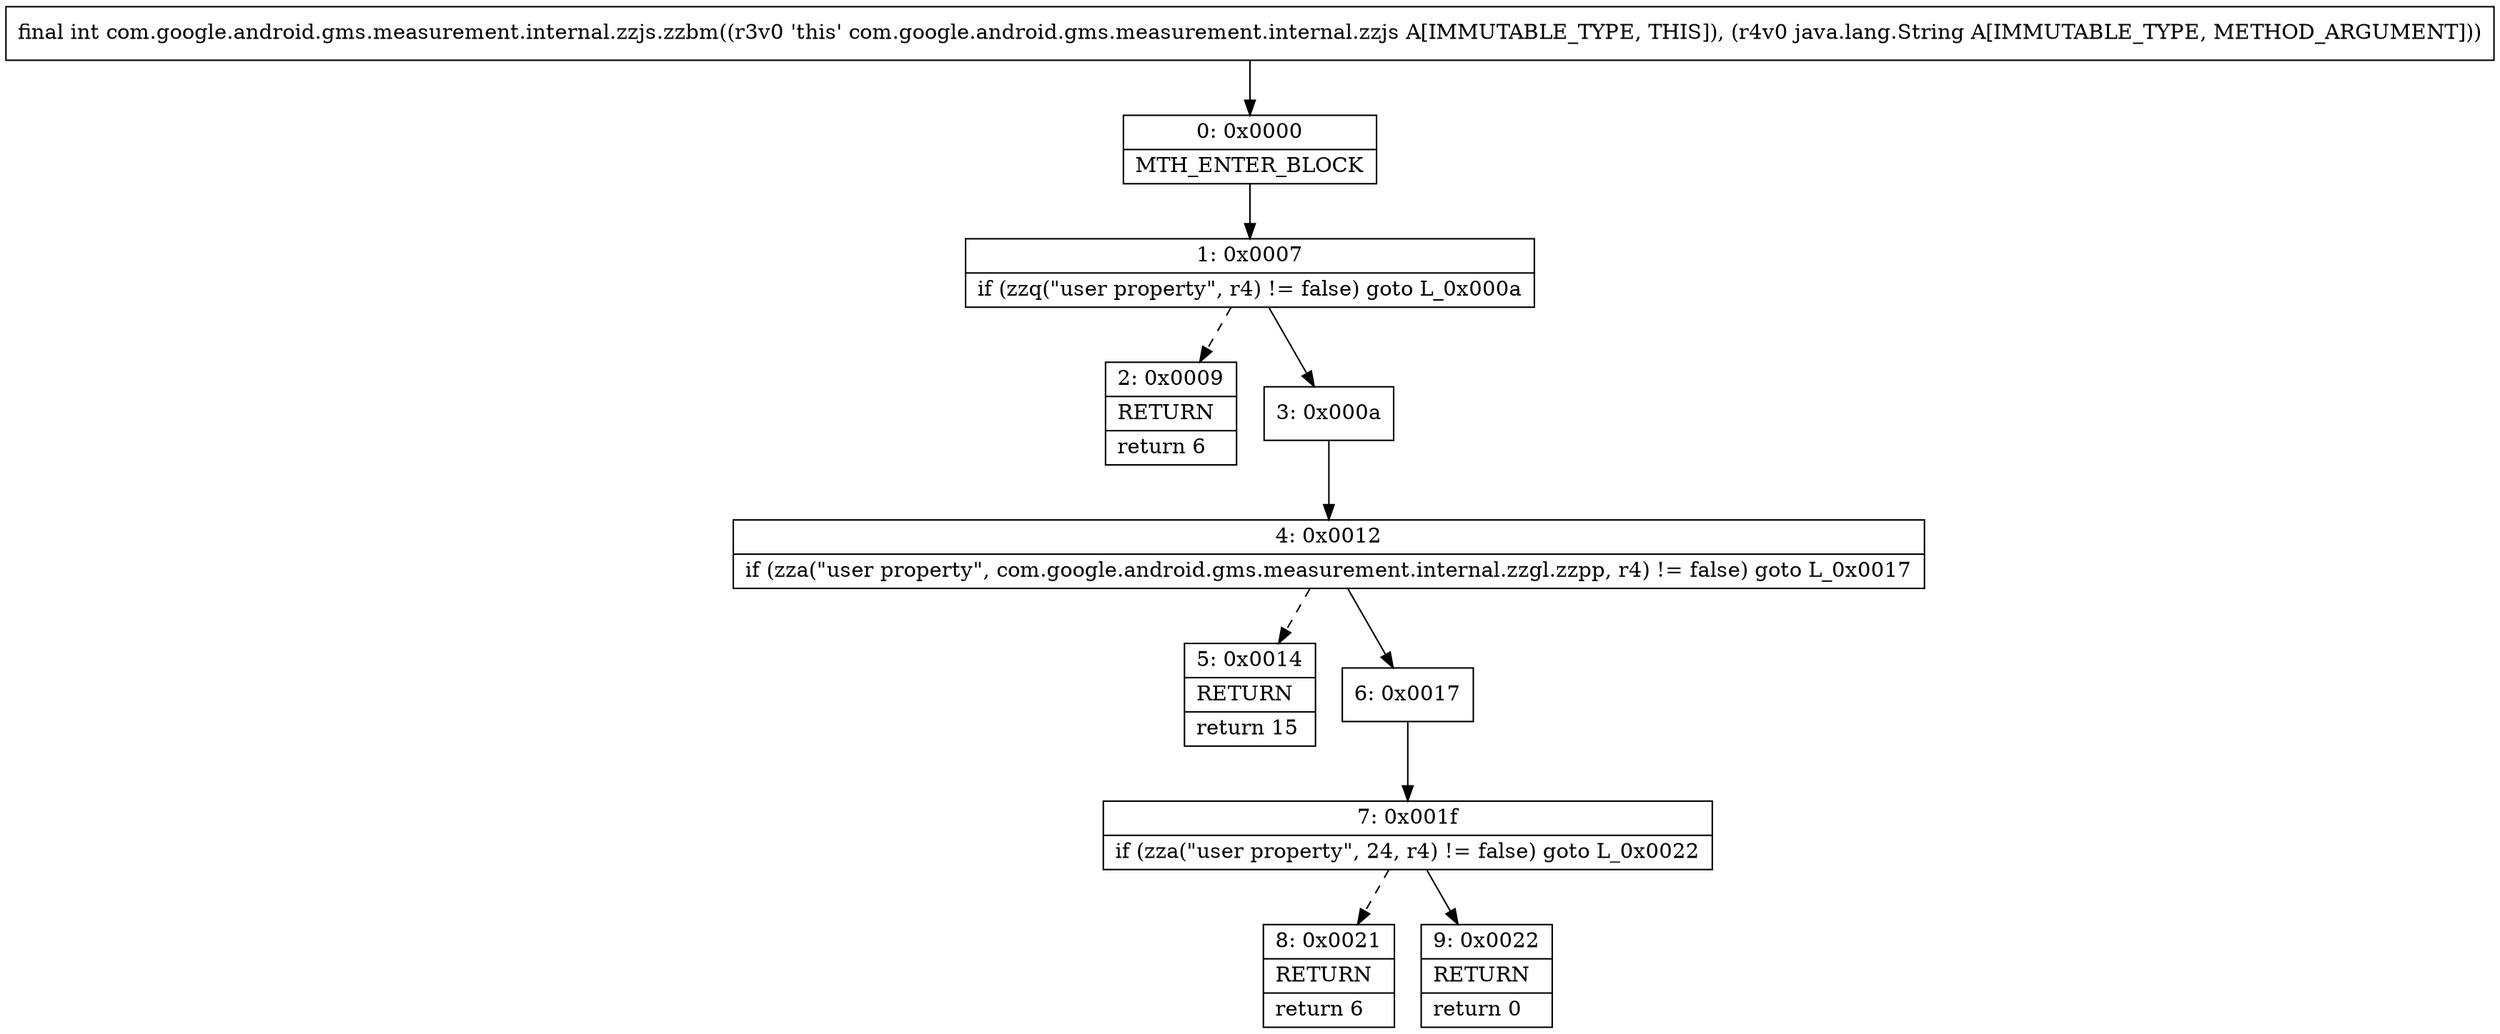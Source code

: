 digraph "CFG forcom.google.android.gms.measurement.internal.zzjs.zzbm(Ljava\/lang\/String;)I" {
Node_0 [shape=record,label="{0\:\ 0x0000|MTH_ENTER_BLOCK\l}"];
Node_1 [shape=record,label="{1\:\ 0x0007|if (zzq(\"user property\", r4) != false) goto L_0x000a\l}"];
Node_2 [shape=record,label="{2\:\ 0x0009|RETURN\l|return 6\l}"];
Node_3 [shape=record,label="{3\:\ 0x000a}"];
Node_4 [shape=record,label="{4\:\ 0x0012|if (zza(\"user property\", com.google.android.gms.measurement.internal.zzgl.zzpp, r4) != false) goto L_0x0017\l}"];
Node_5 [shape=record,label="{5\:\ 0x0014|RETURN\l|return 15\l}"];
Node_6 [shape=record,label="{6\:\ 0x0017}"];
Node_7 [shape=record,label="{7\:\ 0x001f|if (zza(\"user property\", 24, r4) != false) goto L_0x0022\l}"];
Node_8 [shape=record,label="{8\:\ 0x0021|RETURN\l|return 6\l}"];
Node_9 [shape=record,label="{9\:\ 0x0022|RETURN\l|return 0\l}"];
MethodNode[shape=record,label="{final int com.google.android.gms.measurement.internal.zzjs.zzbm((r3v0 'this' com.google.android.gms.measurement.internal.zzjs A[IMMUTABLE_TYPE, THIS]), (r4v0 java.lang.String A[IMMUTABLE_TYPE, METHOD_ARGUMENT])) }"];
MethodNode -> Node_0;
Node_0 -> Node_1;
Node_1 -> Node_2[style=dashed];
Node_1 -> Node_3;
Node_3 -> Node_4;
Node_4 -> Node_5[style=dashed];
Node_4 -> Node_6;
Node_6 -> Node_7;
Node_7 -> Node_8[style=dashed];
Node_7 -> Node_9;
}

